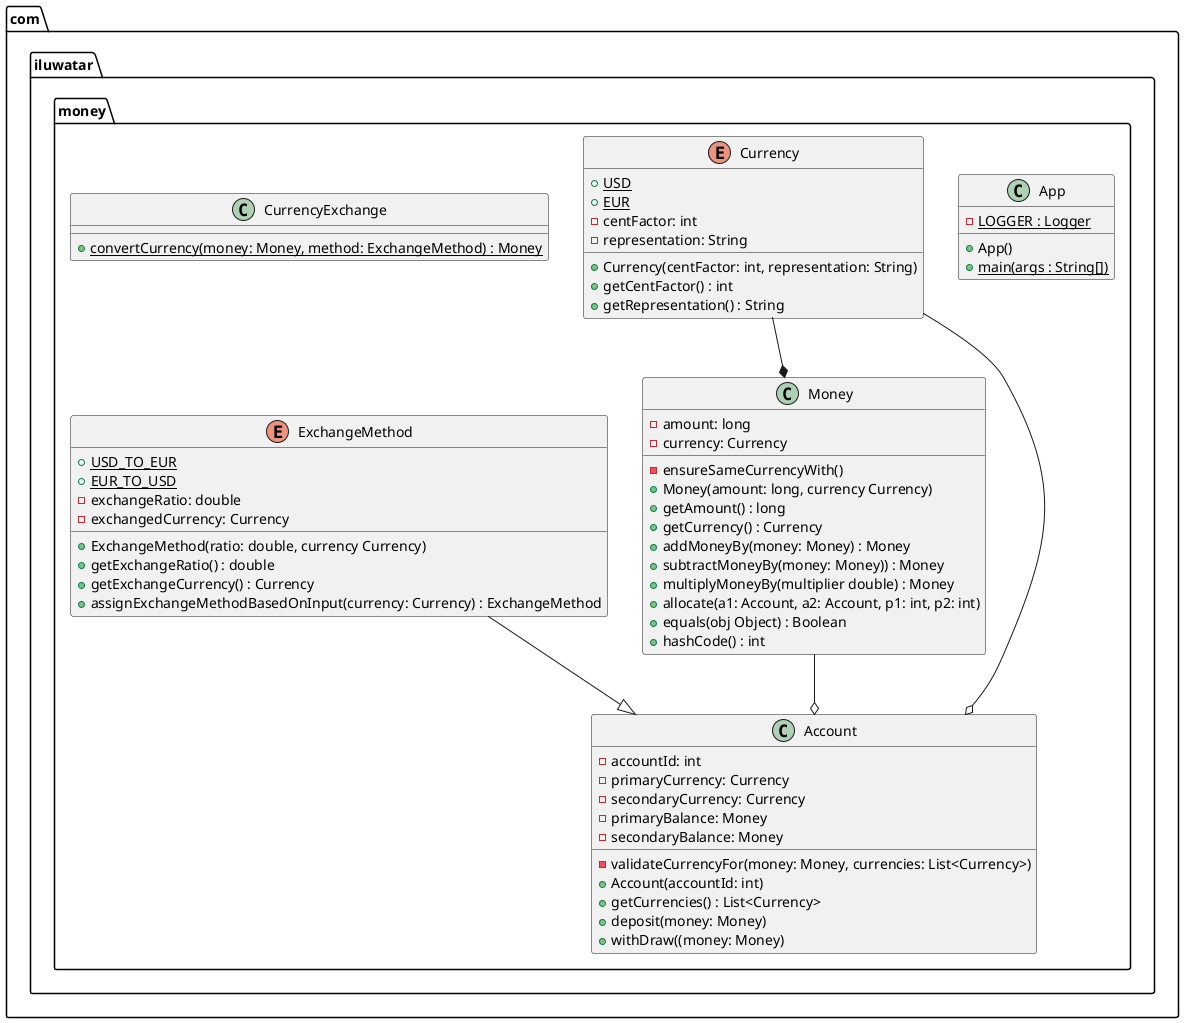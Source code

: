 @startuml
package com.iluwatar.money {
  class App {
    - LOGGER : Logger {static}
    + App()
    + main(args : String[]) {static}
  }
  class Money {
    - amount: long
    - currency: Currency
    - ensureSameCurrencyWith()
    + Money(amount: long, currency Currency)
    + getAmount() : long
    + getCurrency() : Currency
    + addMoneyBy(money: Money) : Money
    + subtractMoneyBy(money: Money)) : Money
    + multiplyMoneyBy(multiplier double) : Money
    + allocate(a1: Account, a2: Account, p1: int, p2: int)
    + equals(obj Object) : Boolean
    + hashCode() : int
  }
  enum Currency {
    + USD {static}
    + EUR {static}
    - centFactor: int
    - representation: String
    + Currency(centFactor: int, representation: String)
    + getCentFactor() : int
    + getRepresentation() : String
  }
  class Account {
    - accountId: int
    - primaryCurrency: Currency
    - secondaryCurrency: Currency
    - primaryBalance: Money
    - secondaryBalance: Money
    - validateCurrencyFor(money: Money, currencies: List<Currency>)
    + Account(accountId: int)
    + getCurrencies() : List<Currency>
    + deposit(money: Money)
    + withDraw((money: Money)
  }
  class CurrencyExchange {
    + convertCurrency(money: Money, method: ExchangeMethod) : Money {static}
  }
  enum ExchangeMethod {
    + USD_TO_EUR {static}
    + EUR_TO_USD {static}
    - exchangeRatio: double
    - exchangedCurrency: Currency
    + ExchangeMethod(ratio: double, currency Currency)
    + getExchangeRatio() : double
    + getExchangeCurrency() : Currency
    + assignExchangeMethodBasedOnInput(currency: Currency) : ExchangeMethod
  }
}
Currency --* Money
Money --o Account
Currency --o Account
ExchangeMethod --|> Account
@enduml